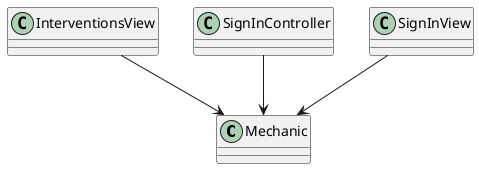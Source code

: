 @startuml
	class Mechanic {
	}

	InterventionsView --> Mechanic
	SignInController --> Mechanic
	SignInView --> Mechanic
@enduml